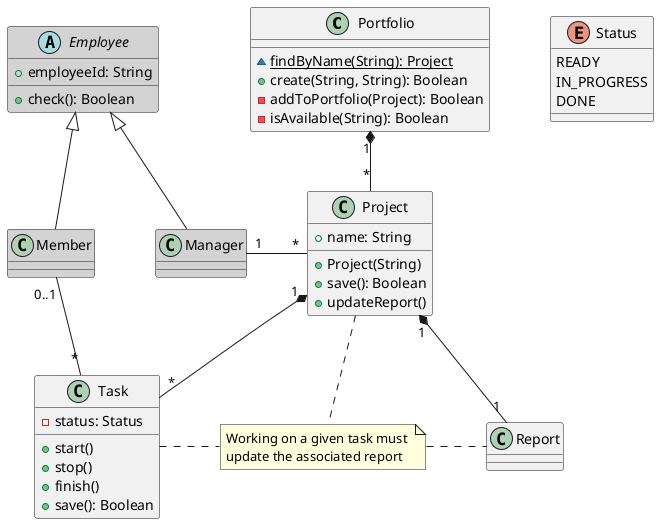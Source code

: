 @startuml

skinparam nodesep 60
skinparam ranksep 60

skinparam class {
  backgroundColor<<external>> #D3D3D3
}
hide stereotypes

class Portfolio {
  ~ {static} findByName(String): Project
  + create(String, String): Boolean
  - addToPortfolio(Project): Boolean
  - isAvailable(String): Boolean
}

class Project {
  + name: String
  + Project(String)
  + save(): Boolean
  + updateReport()
}

class Task {
  - status: Status
  + start()
  + stop()
  + finish()
  + save(): Boolean
}

enum Status {
  READY
  IN_PROGRESS
  DONE
}

class Manager <<external>>
class Member <<external>>
abstract class Employee <<external>> {
  + employeeId: String
  + check(): Boolean
}
Employee <|-- Manager
Employee <|-- Member

class Report

note "Working on a given task must \nupdate the associated report" as Note
Project .. Note
Note . Report
Task . Note


Project "1" *- "1" Report

Portfolio "1" *-- "*" Project
Project "1" *-- "*" Task
Member "0..1" - "*" Task
Manager "1" - "*" Project

@enduml
